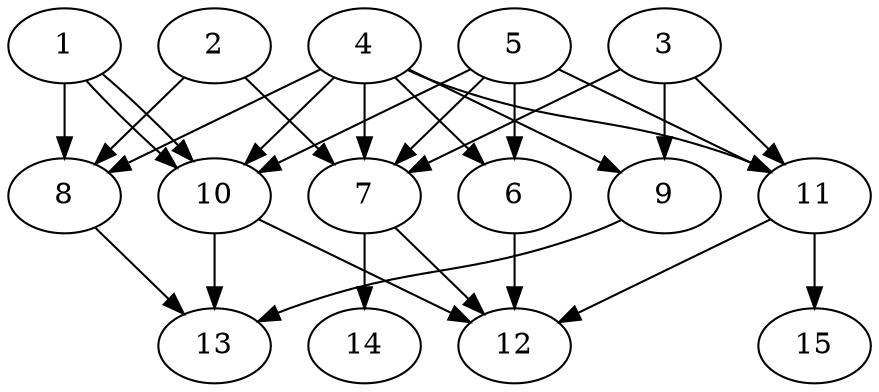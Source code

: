 // DAG automatically generated by daggen at Tue Aug  6 16:26:17 2019
// ./daggen --dot -n 15 --ccr 0.3 --fat 0.8 --regular 0.5 --density 0.7 --mindata 5242880 --maxdata 52428800 
digraph G {
  1 [size="144401067", alpha="0.04", expect_size="43320320"] 
  1 -> 8 [size ="43320320"]
  1 -> 10 [size ="43320320"]
  1 -> 10 [size ="43320320"]
  2 [size="133474987", alpha="0.11", expect_size="40042496"] 
  2 -> 7 [size ="40042496"]
  2 -> 8 [size ="40042496"]
  3 [size="63904427", alpha="0.06", expect_size="19171328"] 
  3 -> 7 [size ="19171328"]
  3 -> 9 [size ="19171328"]
  3 -> 11 [size ="19171328"]
  4 [size="99485013", alpha="0.03", expect_size="29845504"] 
  4 -> 6 [size ="29845504"]
  4 -> 7 [size ="29845504"]
  4 -> 8 [size ="29845504"]
  4 -> 9 [size ="29845504"]
  4 -> 10 [size ="29845504"]
  4 -> 11 [size ="29845504"]
  5 [size="68758187", alpha="0.07", expect_size="20627456"] 
  5 -> 6 [size ="20627456"]
  5 -> 7 [size ="20627456"]
  5 -> 10 [size ="20627456"]
  5 -> 11 [size ="20627456"]
  6 [size="31563093", alpha="0.01", expect_size="9468928"] 
  6 -> 12 [size ="9468928"]
  7 [size="100048213", alpha="0.03", expect_size="30014464"] 
  7 -> 12 [size ="30014464"]
  7 -> 14 [size ="30014464"]
  8 [size="20841813", alpha="0.17", expect_size="6252544"] 
  8 -> 13 [size ="6252544"]
  9 [size="163010560", alpha="0.16", expect_size="48903168"] 
  9 -> 13 [size ="48903168"]
  10 [size="98327893", alpha="0.01", expect_size="29498368"] 
  10 -> 12 [size ="29498368"]
  10 -> 13 [size ="29498368"]
  11 [size="62494720", alpha="0.16", expect_size="18748416"] 
  11 -> 12 [size ="18748416"]
  11 -> 15 [size ="18748416"]
  12 [size="94856533", alpha="0.03", expect_size="28456960"] 
  13 [size="22613333", alpha="0.10", expect_size="6784000"] 
  14 [size="73144320", alpha="0.05", expect_size="21943296"] 
  15 [size="99116373", alpha="0.19", expect_size="29734912"] 
}
